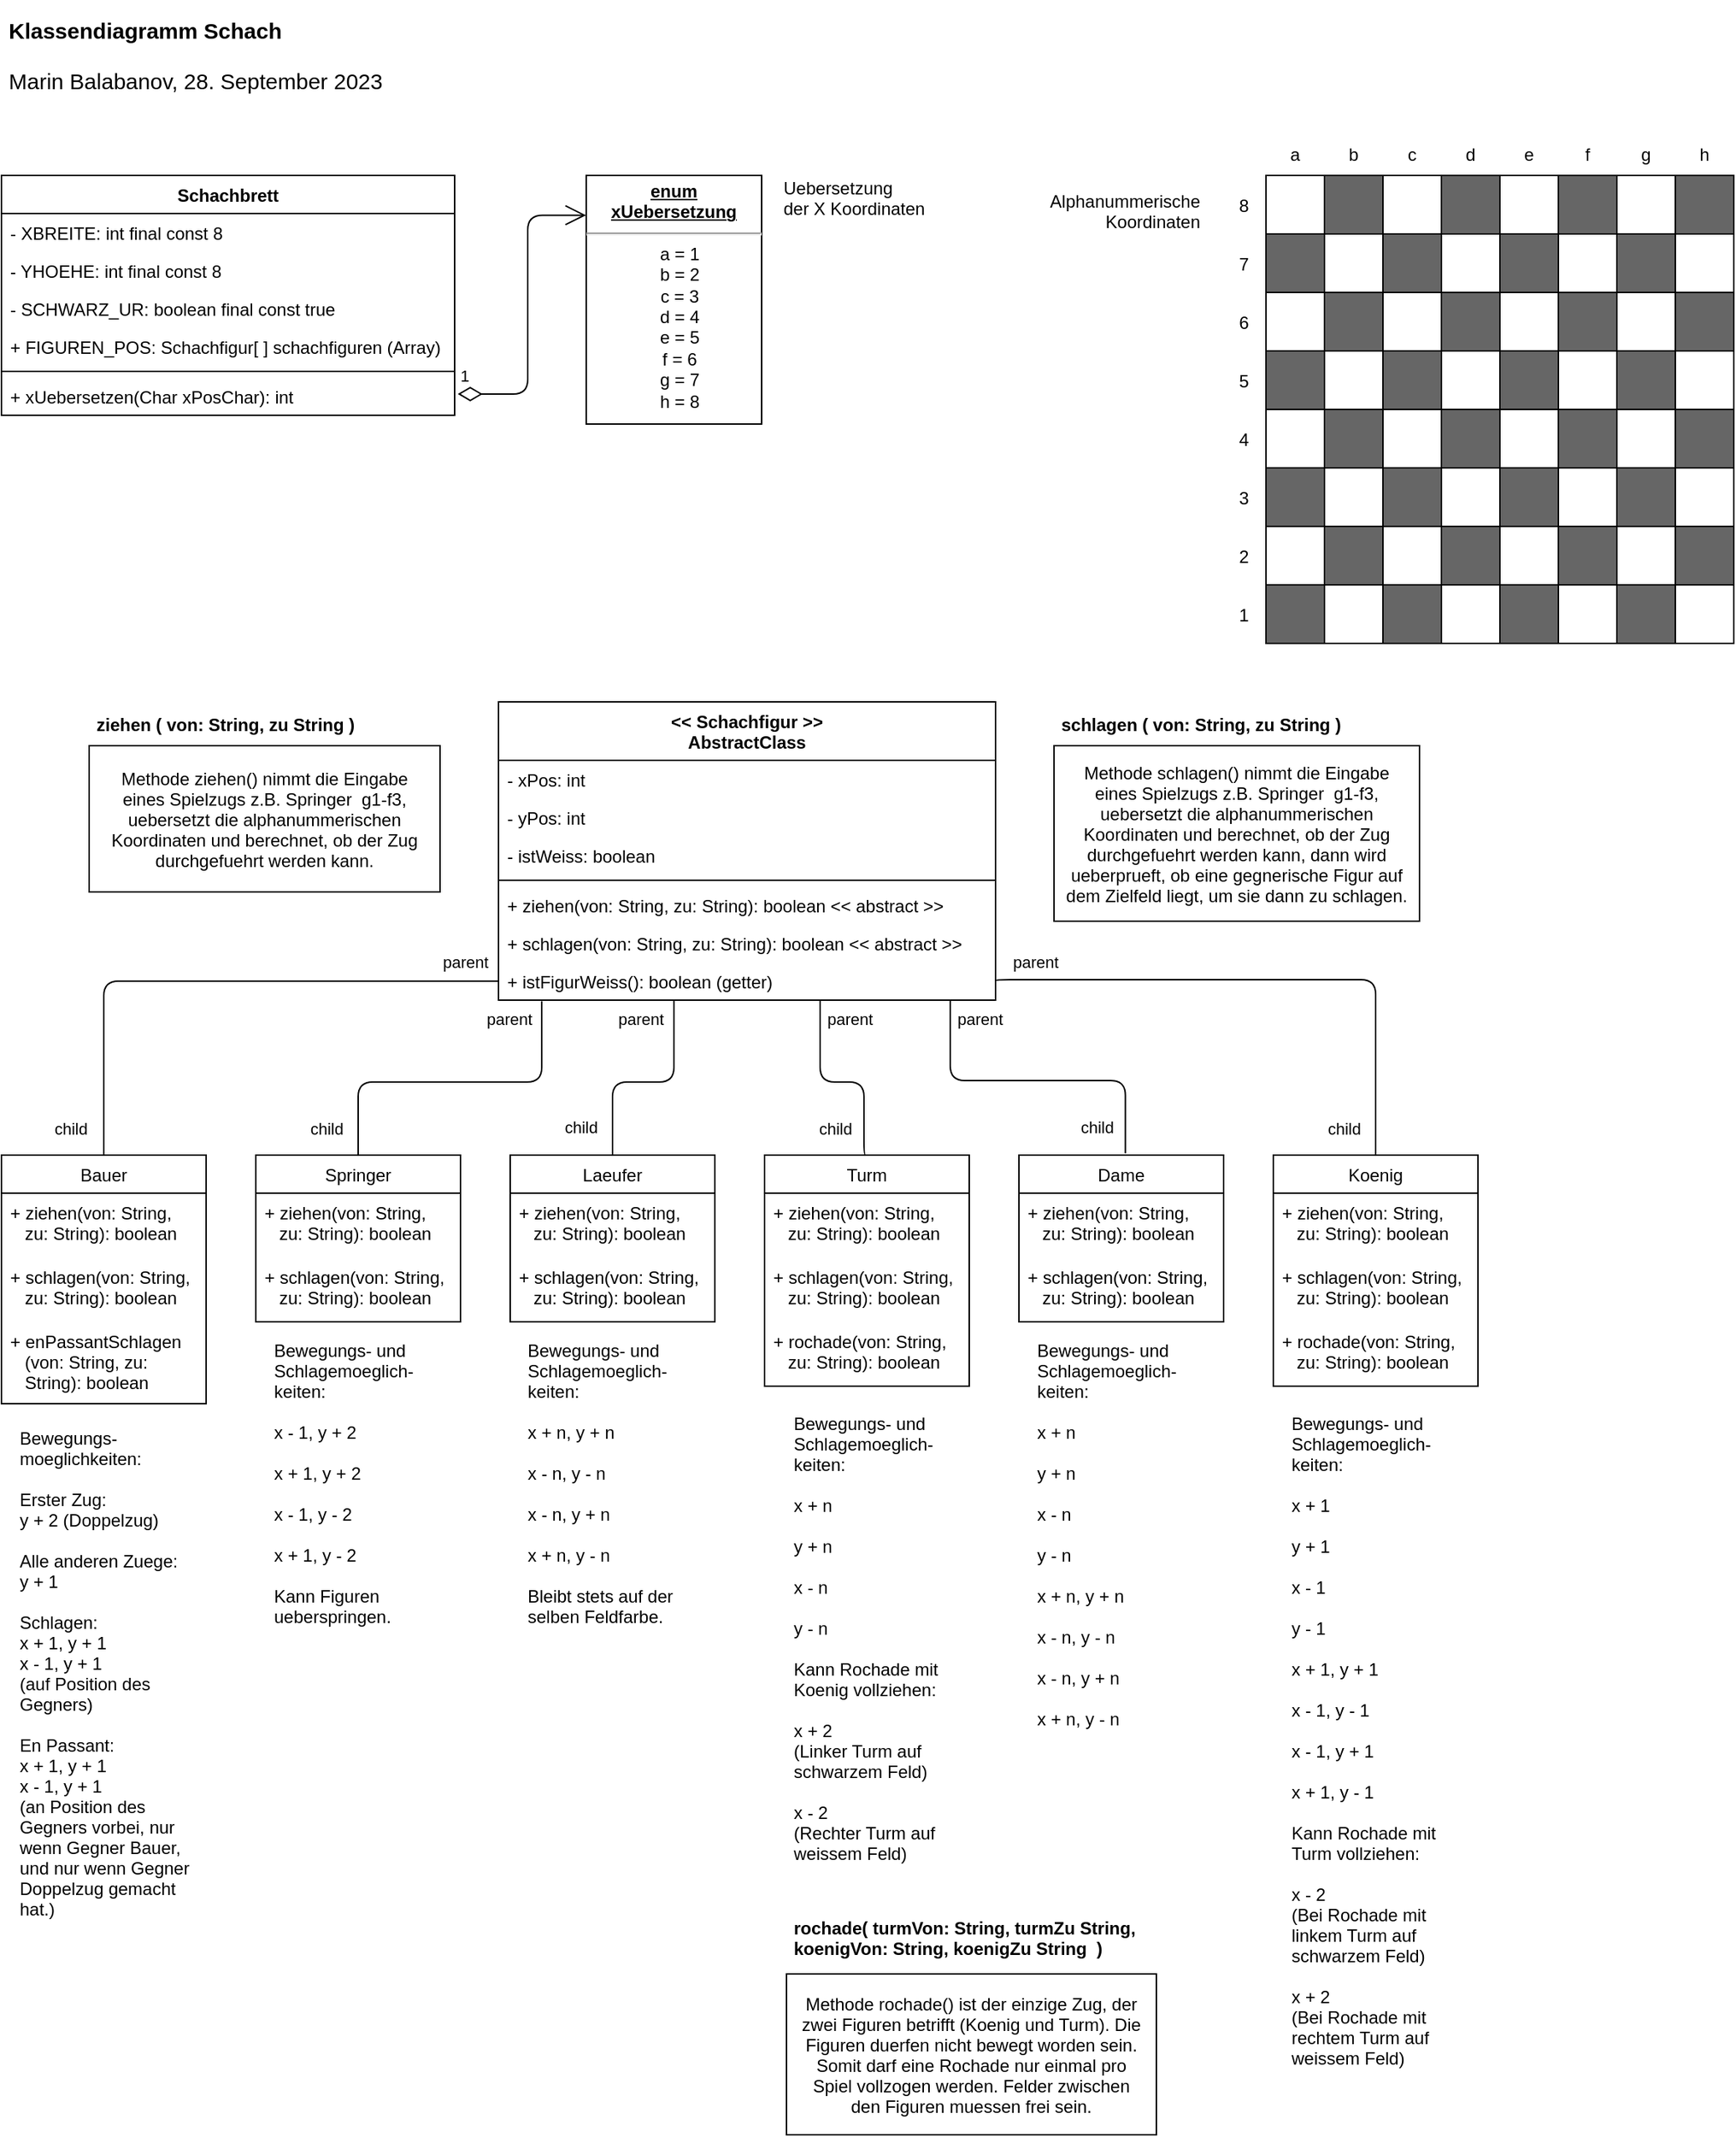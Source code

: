 <mxfile>
    <diagram id="LiiUiLmAXnGqsflsbKMH" name="Page-1">
        <mxGraphModel dx="637" dy="545" grid="1" gridSize="10" guides="1" tooltips="1" connect="1" arrows="1" fold="1" page="1" pageScale="1" pageWidth="850" pageHeight="1100" math="0" shadow="0">
            <root>
                <mxCell id="0"/>
                <mxCell id="1" parent="0"/>
                <mxCell id="6" value="&lt;&lt; Schachfigur &gt;&gt;&#10;AbstractClass" style="swimlane;fontStyle=1;align=center;verticalAlign=top;childLayout=stackLayout;horizontal=1;startSize=40;horizontalStack=0;resizeParent=1;resizeParentMax=0;resizeLast=0;collapsible=1;marginBottom=0;" vertex="1" parent="1">
                    <mxGeometry x="400" y="510" width="340" height="204" as="geometry"/>
                </mxCell>
                <mxCell id="7" value="- xPos: int" style="text;strokeColor=none;fillColor=none;align=left;verticalAlign=top;spacingLeft=4;spacingRight=4;overflow=hidden;rotatable=0;points=[[0,0.5],[1,0.5]];portConstraint=eastwest;" vertex="1" parent="6">
                    <mxGeometry y="40" width="340" height="26" as="geometry"/>
                </mxCell>
                <mxCell id="11" value="- yPos: int" style="text;strokeColor=none;fillColor=none;align=left;verticalAlign=top;spacingLeft=4;spacingRight=4;overflow=hidden;rotatable=0;points=[[0,0.5],[1,0.5]];portConstraint=eastwest;" vertex="1" parent="6">
                    <mxGeometry y="66" width="340" height="26" as="geometry"/>
                </mxCell>
                <mxCell id="13" value="- istWeiss: boolean" style="text;strokeColor=none;fillColor=none;align=left;verticalAlign=top;spacingLeft=4;spacingRight=4;overflow=hidden;rotatable=0;points=[[0,0.5],[1,0.5]];portConstraint=eastwest;" vertex="1" parent="6">
                    <mxGeometry y="92" width="340" height="26" as="geometry"/>
                </mxCell>
                <mxCell id="8" value="" style="line;strokeWidth=1;fillColor=none;align=left;verticalAlign=middle;spacingTop=-1;spacingLeft=3;spacingRight=3;rotatable=0;labelPosition=right;points=[];portConstraint=eastwest;strokeColor=inherit;" vertex="1" parent="6">
                    <mxGeometry y="118" width="340" height="8" as="geometry"/>
                </mxCell>
                <mxCell id="9" value="+ ziehen(von: String, zu: String): boolean &lt;&lt; abstract &gt;&gt;" style="text;strokeColor=none;fillColor=none;align=left;verticalAlign=top;spacingLeft=4;spacingRight=4;overflow=hidden;rotatable=0;points=[[0,0.5],[1,0.5]];portConstraint=eastwest;" vertex="1" parent="6">
                    <mxGeometry y="126" width="340" height="26" as="geometry"/>
                </mxCell>
                <mxCell id="178" value="+ schlagen(von: String, zu: String): boolean &lt;&lt; abstract &gt;&gt;" style="text;strokeColor=none;fillColor=none;align=left;verticalAlign=top;spacingLeft=4;spacingRight=4;overflow=hidden;rotatable=0;points=[[0,0.5],[1,0.5]];portConstraint=eastwest;" vertex="1" parent="6">
                    <mxGeometry y="152" width="340" height="26" as="geometry"/>
                </mxCell>
                <mxCell id="174" value="+ istFigurWeiss(): boolean (getter)" style="text;strokeColor=none;fillColor=none;align=left;verticalAlign=top;spacingLeft=4;spacingRight=4;overflow=hidden;rotatable=0;points=[[0,0.5],[1,0.5]];portConstraint=eastwest;" vertex="1" parent="6">
                    <mxGeometry y="178" width="340" height="26" as="geometry"/>
                </mxCell>
                <mxCell id="12" value="&lt;p style=&quot;margin: 4px 0px 0px; text-decoration: underline;&quot;&gt;&lt;b&gt;enum&lt;br&gt;xUebersetzung&lt;/b&gt;&lt;/p&gt;&lt;hr&gt;&lt;p style=&quot;margin:0px;margin-left:8px;&quot;&gt;a = 1&lt;br&gt;b = 2&lt;br&gt;c = 3&lt;/p&gt;&lt;p style=&quot;margin:0px;margin-left:8px;&quot;&gt;d = 4&lt;/p&gt;&lt;p style=&quot;margin:0px;margin-left:8px;&quot;&gt;e = 5&lt;/p&gt;&lt;p style=&quot;margin:0px;margin-left:8px;&quot;&gt;f = 6&lt;/p&gt;&lt;p style=&quot;margin:0px;margin-left:8px;&quot;&gt;g = 7&lt;/p&gt;&lt;p style=&quot;margin:0px;margin-left:8px;&quot;&gt;h = 8&lt;/p&gt;" style="verticalAlign=top;align=center;overflow=fill;fontSize=12;fontFamily=Helvetica;html=1;" vertex="1" parent="1">
                    <mxGeometry x="460" y="150" width="120" height="170" as="geometry"/>
                </mxCell>
                <mxCell id="14" value="1" style="endArrow=open;html=1;endSize=12;startArrow=diamondThin;startSize=14;startFill=0;edgeStyle=orthogonalEdgeStyle;align=left;verticalAlign=bottom;entryX=-0.001;entryY=0.16;entryDx=0;entryDy=0;entryPerimeter=0;exitX=1.007;exitY=0.442;exitDx=0;exitDy=0;exitPerimeter=0;" edge="1" parent="1" source="71" target="12">
                    <mxGeometry x="-1" y="3" relative="1" as="geometry">
                        <mxPoint x="380" y="300" as="sourcePoint"/>
                        <mxPoint x="500" y="200" as="targetPoint"/>
                        <Array as="points">
                            <mxPoint x="420" y="300"/>
                            <mxPoint x="420" y="177"/>
                        </Array>
                        <mxPoint as="offset"/>
                    </mxGeometry>
                </mxCell>
                <mxCell id="21" value="Bauer" style="swimlane;fontStyle=0;childLayout=stackLayout;horizontal=1;startSize=26;fillColor=none;horizontalStack=0;resizeParent=1;resizeParentMax=0;resizeLast=0;collapsible=1;marginBottom=0;flipH=1;" vertex="1" parent="1">
                    <mxGeometry x="60" y="820" width="140" height="170" as="geometry"/>
                </mxCell>
                <mxCell id="23" value="+ ziehen(von: String,&#10;   zu: String): boolean" style="text;strokeColor=none;fillColor=none;align=left;verticalAlign=top;spacingLeft=4;spacingRight=4;overflow=hidden;rotatable=0;points=[[0,0.5],[1,0.5]];portConstraint=eastwest;" vertex="1" parent="21">
                    <mxGeometry y="26" width="140" height="44" as="geometry"/>
                </mxCell>
                <mxCell id="185" value="+ schlagen(von: String,&#10;   zu: String): boolean" style="text;strokeColor=none;fillColor=none;align=left;verticalAlign=top;spacingLeft=4;spacingRight=4;overflow=hidden;rotatable=0;points=[[0,0.5],[1,0.5]];portConstraint=eastwest;" vertex="1" parent="21">
                    <mxGeometry y="70" width="140" height="44" as="geometry"/>
                </mxCell>
                <mxCell id="191" value="+ enPassantSchlagen&#10;   (von: String, zu:&#10;   String): boolean" style="text;strokeColor=none;fillColor=none;align=left;verticalAlign=top;spacingLeft=4;spacingRight=4;overflow=hidden;rotatable=0;points=[[0,0.5],[1,0.5]];portConstraint=eastwest;" vertex="1" parent="21">
                    <mxGeometry y="114" width="140" height="56" as="geometry"/>
                </mxCell>
                <mxCell id="25" value="Springer" style="swimlane;fontStyle=0;childLayout=stackLayout;horizontal=1;startSize=26;fillColor=none;horizontalStack=0;resizeParent=1;resizeParentMax=0;resizeLast=0;collapsible=1;marginBottom=0;flipH=1;" vertex="1" parent="1">
                    <mxGeometry x="234" y="820" width="140" height="114" as="geometry"/>
                </mxCell>
                <mxCell id="26" value="+ ziehen(von: String,&#10;   zu: String): boolean" style="text;strokeColor=none;fillColor=none;align=left;verticalAlign=top;spacingLeft=4;spacingRight=4;overflow=hidden;rotatable=0;points=[[0,0.5],[1,0.5]];portConstraint=eastwest;" vertex="1" parent="25">
                    <mxGeometry y="26" width="140" height="44" as="geometry"/>
                </mxCell>
                <mxCell id="184" value="+ schlagen(von: String,&#10;   zu: String): boolean" style="text;strokeColor=none;fillColor=none;align=left;verticalAlign=top;spacingLeft=4;spacingRight=4;overflow=hidden;rotatable=0;points=[[0,0.5],[1,0.5]];portConstraint=eastwest;" vertex="1" parent="25">
                    <mxGeometry y="70" width="140" height="44" as="geometry"/>
                </mxCell>
                <mxCell id="29" value="Laeufer" style="swimlane;fontStyle=0;childLayout=stackLayout;horizontal=1;startSize=26;fillColor=none;horizontalStack=0;resizeParent=1;resizeParentMax=0;resizeLast=0;collapsible=1;marginBottom=0;flipH=1;" vertex="1" parent="1">
                    <mxGeometry x="408" y="820" width="140" height="114" as="geometry"/>
                </mxCell>
                <mxCell id="30" value="+ ziehen(von: String,&#10;   zu: String): boolean" style="text;strokeColor=none;fillColor=none;align=left;verticalAlign=top;spacingLeft=4;spacingRight=4;overflow=hidden;rotatable=0;points=[[0,0.5],[1,0.5]];portConstraint=eastwest;" vertex="1" parent="29">
                    <mxGeometry y="26" width="140" height="44" as="geometry"/>
                </mxCell>
                <mxCell id="183" value="+ schlagen(von: String,&#10;   zu: String): boolean" style="text;strokeColor=none;fillColor=none;align=left;verticalAlign=top;spacingLeft=4;spacingRight=4;overflow=hidden;rotatable=0;points=[[0,0.5],[1,0.5]];portConstraint=eastwest;" vertex="1" parent="29">
                    <mxGeometry y="70" width="140" height="44" as="geometry"/>
                </mxCell>
                <mxCell id="33" value="Turm" style="swimlane;fontStyle=0;childLayout=stackLayout;horizontal=1;startSize=26;fillColor=none;horizontalStack=0;resizeParent=1;resizeParentMax=0;resizeLast=0;collapsible=1;marginBottom=0;flipH=1;" vertex="1" parent="1">
                    <mxGeometry x="582" y="820" width="140" height="158" as="geometry"/>
                </mxCell>
                <mxCell id="34" value="+ ziehen(von: String,&#10;   zu: String): boolean" style="text;strokeColor=none;fillColor=none;align=left;verticalAlign=top;spacingLeft=4;spacingRight=4;overflow=hidden;rotatable=0;points=[[0,0.5],[1,0.5]];portConstraint=eastwest;" vertex="1" parent="33">
                    <mxGeometry y="26" width="140" height="44" as="geometry"/>
                </mxCell>
                <mxCell id="179" value="+ schlagen(von: String,&#10;   zu: String): boolean" style="text;strokeColor=none;fillColor=none;align=left;verticalAlign=top;spacingLeft=4;spacingRight=4;overflow=hidden;rotatable=0;points=[[0,0.5],[1,0.5]];portConstraint=eastwest;" vertex="1" parent="33">
                    <mxGeometry y="70" width="140" height="44" as="geometry"/>
                </mxCell>
                <mxCell id="177" value="+ rochade(von: String,&#10;   zu: String): boolean" style="text;strokeColor=none;fillColor=none;align=left;verticalAlign=top;spacingLeft=4;spacingRight=4;overflow=hidden;rotatable=0;points=[[0,0.5],[1,0.5]];portConstraint=eastwest;" vertex="1" parent="33">
                    <mxGeometry y="114" width="140" height="44" as="geometry"/>
                </mxCell>
                <mxCell id="37" value="Dame" style="swimlane;fontStyle=0;childLayout=stackLayout;horizontal=1;startSize=26;fillColor=none;horizontalStack=0;resizeParent=1;resizeParentMax=0;resizeLast=0;collapsible=1;marginBottom=0;flipH=1;" vertex="1" parent="1">
                    <mxGeometry x="756" y="820" width="140" height="114" as="geometry"/>
                </mxCell>
                <mxCell id="38" value="+ ziehen(von: String,&#10;   zu: String): boolean" style="text;strokeColor=none;fillColor=none;align=left;verticalAlign=top;spacingLeft=4;spacingRight=4;overflow=hidden;rotatable=0;points=[[0,0.5],[1,0.5]];portConstraint=eastwest;" vertex="1" parent="37">
                    <mxGeometry y="26" width="140" height="44" as="geometry"/>
                </mxCell>
                <mxCell id="182" value="+ schlagen(von: String,&#10;   zu: String): boolean" style="text;strokeColor=none;fillColor=none;align=left;verticalAlign=top;spacingLeft=4;spacingRight=4;overflow=hidden;rotatable=0;points=[[0,0.5],[1,0.5]];portConstraint=eastwest;" vertex="1" parent="37">
                    <mxGeometry y="70" width="140" height="44" as="geometry"/>
                </mxCell>
                <mxCell id="41" value="Koenig" style="swimlane;fontStyle=0;childLayout=stackLayout;horizontal=1;startSize=26;fillColor=none;horizontalStack=0;resizeParent=1;resizeParentMax=0;resizeLast=0;collapsible=1;marginBottom=0;flipH=1;" vertex="1" parent="1">
                    <mxGeometry x="930" y="820" width="140" height="158" as="geometry"/>
                </mxCell>
                <mxCell id="42" value="+ ziehen(von: String,&#10;   zu: String): boolean" style="text;strokeColor=none;fillColor=none;align=left;verticalAlign=top;spacingLeft=4;spacingRight=4;overflow=hidden;rotatable=0;points=[[0,0.5],[1,0.5]];portConstraint=eastwest;" vertex="1" parent="41">
                    <mxGeometry y="26" width="140" height="44" as="geometry"/>
                </mxCell>
                <mxCell id="180" value="+ schlagen(von: String,&#10;   zu: String): boolean" style="text;strokeColor=none;fillColor=none;align=left;verticalAlign=top;spacingLeft=4;spacingRight=4;overflow=hidden;rotatable=0;points=[[0,0.5],[1,0.5]];portConstraint=eastwest;" vertex="1" parent="41">
                    <mxGeometry y="70" width="140" height="44" as="geometry"/>
                </mxCell>
                <mxCell id="181" value="+ rochade(von: String,&#10;   zu: String): boolean" style="text;strokeColor=none;fillColor=none;align=left;verticalAlign=top;spacingLeft=4;spacingRight=4;overflow=hidden;rotatable=0;points=[[0,0.5],[1,0.5]];portConstraint=eastwest;" vertex="1" parent="41">
                    <mxGeometry y="114" width="140" height="44" as="geometry"/>
                </mxCell>
                <mxCell id="45" value="" style="endArrow=none;html=1;edgeStyle=orthogonalEdgeStyle;entryX=0.5;entryY=0;entryDx=0;entryDy=0;exitX=0;exitY=0.5;exitDx=0;exitDy=0;" edge="1" parent="1" source="174" target="21">
                    <mxGeometry relative="1" as="geometry">
                        <mxPoint x="430" y="760" as="sourcePoint"/>
                        <mxPoint x="270" y="960" as="targetPoint"/>
                    </mxGeometry>
                </mxCell>
                <mxCell id="46" value="parent" style="edgeLabel;resizable=0;html=1;align=left;verticalAlign=bottom;" connectable="0" vertex="1" parent="45">
                    <mxGeometry x="-1" relative="1" as="geometry">
                        <mxPoint x="-40" y="-5" as="offset"/>
                    </mxGeometry>
                </mxCell>
                <mxCell id="47" value="child" style="edgeLabel;resizable=0;html=1;align=right;verticalAlign=bottom;" connectable="0" vertex="1" parent="45">
                    <mxGeometry x="1" relative="1" as="geometry">
                        <mxPoint x="-10" y="-10" as="offset"/>
                    </mxGeometry>
                </mxCell>
                <mxCell id="48" value="" style="endArrow=none;html=1;edgeStyle=orthogonalEdgeStyle;entryX=0.5;entryY=0;entryDx=0;entryDy=0;exitX=0.087;exitY=1.03;exitDx=0;exitDy=0;exitPerimeter=0;" edge="1" parent="1" source="174" target="25">
                    <mxGeometry relative="1" as="geometry">
                        <mxPoint x="430" y="740" as="sourcePoint"/>
                        <mxPoint x="280" y="790" as="targetPoint"/>
                        <Array as="points">
                            <mxPoint x="430" y="770"/>
                            <mxPoint x="304" y="770"/>
                        </Array>
                    </mxGeometry>
                </mxCell>
                <mxCell id="49" value="parent" style="edgeLabel;resizable=0;html=1;align=left;verticalAlign=bottom;" connectable="0" vertex="1" parent="48">
                    <mxGeometry x="-1" relative="1" as="geometry">
                        <mxPoint x="-40" y="21" as="offset"/>
                    </mxGeometry>
                </mxCell>
                <mxCell id="50" value="child" style="edgeLabel;resizable=0;html=1;align=right;verticalAlign=bottom;" connectable="0" vertex="1" parent="48">
                    <mxGeometry x="1" relative="1" as="geometry">
                        <mxPoint x="-10" y="-10" as="offset"/>
                    </mxGeometry>
                </mxCell>
                <mxCell id="51" value="" style="endArrow=none;html=1;edgeStyle=orthogonalEdgeStyle;entryX=0.5;entryY=0;entryDx=0;entryDy=0;exitX=0.353;exitY=1;exitDx=0;exitDy=0;exitPerimeter=0;" edge="1" parent="1" source="174" target="29">
                    <mxGeometry relative="1" as="geometry">
                        <mxPoint x="477.81" y="739.43" as="sourcePoint"/>
                        <mxPoint x="340" y="790" as="targetPoint"/>
                        <Array as="points">
                            <mxPoint x="520" y="770"/>
                            <mxPoint x="478" y="770"/>
                        </Array>
                    </mxGeometry>
                </mxCell>
                <mxCell id="52" value="parent" style="edgeLabel;resizable=0;html=1;align=left;verticalAlign=bottom;" connectable="0" vertex="1" parent="51">
                    <mxGeometry x="-1" relative="1" as="geometry">
                        <mxPoint x="-40" y="21" as="offset"/>
                    </mxGeometry>
                </mxCell>
                <mxCell id="53" value="child" style="edgeLabel;resizable=0;html=1;align=right;verticalAlign=bottom;" connectable="0" vertex="1" parent="51">
                    <mxGeometry x="1" relative="1" as="geometry">
                        <mxPoint x="-10" y="-10" as="offset"/>
                    </mxGeometry>
                </mxCell>
                <mxCell id="54" value="" style="endArrow=none;html=1;edgeStyle=orthogonalEdgeStyle;entryX=0.5;entryY=0;entryDx=0;entryDy=0;" edge="1" parent="1" source="174" target="33">
                    <mxGeometry relative="1" as="geometry">
                        <mxPoint x="620" y="740" as="sourcePoint"/>
                        <mxPoint x="610" y="788.57" as="targetPoint"/>
                        <Array as="points">
                            <mxPoint x="620" y="770"/>
                            <mxPoint x="650" y="770"/>
                            <mxPoint x="650" y="820"/>
                        </Array>
                    </mxGeometry>
                </mxCell>
                <mxCell id="55" value="parent" style="edgeLabel;resizable=0;html=1;align=left;verticalAlign=bottom;" connectable="0" vertex="1" parent="54">
                    <mxGeometry x="-1" relative="1" as="geometry">
                        <mxPoint x="3" y="21" as="offset"/>
                    </mxGeometry>
                </mxCell>
                <mxCell id="56" value="child" style="edgeLabel;resizable=0;html=1;align=right;verticalAlign=bottom;" connectable="0" vertex="1" parent="54">
                    <mxGeometry x="1" relative="1" as="geometry">
                        <mxPoint x="-10" y="-10" as="offset"/>
                    </mxGeometry>
                </mxCell>
                <mxCell id="60" value="" style="endArrow=none;html=1;edgeStyle=orthogonalEdgeStyle;entryX=0.5;entryY=0;entryDx=0;entryDy=0;exitX=1;exitY=0.5;exitDx=0;exitDy=0;" edge="1" parent="1" source="174" target="41">
                    <mxGeometry relative="1" as="geometry">
                        <mxPoint x="790.04" y="738.004" as="sourcePoint"/>
                        <mxPoint x="930" y="790" as="targetPoint"/>
                        <Array as="points">
                            <mxPoint x="1000" y="700"/>
                        </Array>
                    </mxGeometry>
                </mxCell>
                <mxCell id="61" value="parent" style="edgeLabel;resizable=0;html=1;align=left;verticalAlign=bottom;" connectable="0" vertex="1" parent="60">
                    <mxGeometry x="-1" relative="1" as="geometry">
                        <mxPoint x="10" y="-5" as="offset"/>
                    </mxGeometry>
                </mxCell>
                <mxCell id="62" value="child" style="edgeLabel;resizable=0;html=1;align=right;verticalAlign=bottom;" connectable="0" vertex="1" parent="60">
                    <mxGeometry x="1" relative="1" as="geometry">
                        <mxPoint x="-10" y="-10" as="offset"/>
                    </mxGeometry>
                </mxCell>
                <mxCell id="66" value="Uebersetzung&#10;der X Koordinaten" style="text;align=left;fontStyle=0;verticalAlign=middle;spacingLeft=3;spacingRight=3;strokeColor=none;rotatable=0;points=[[0,0.5],[1,0.5]];portConstraint=eastwest;" vertex="1" parent="1">
                    <mxGeometry x="590" y="150" width="125" height="30" as="geometry"/>
                </mxCell>
                <mxCell id="68" value="Schachbrett" style="swimlane;fontStyle=1;align=center;verticalAlign=top;childLayout=stackLayout;horizontal=1;startSize=26;horizontalStack=0;resizeParent=1;resizeParentMax=0;resizeLast=0;collapsible=1;marginBottom=0;" vertex="1" parent="1">
                    <mxGeometry x="60" y="150" width="310" height="164" as="geometry"/>
                </mxCell>
                <mxCell id="72" value="- XBREITE: int final const 8" style="text;strokeColor=none;fillColor=none;align=left;verticalAlign=top;spacingLeft=4;spacingRight=4;overflow=hidden;rotatable=0;points=[[0,0.5],[1,0.5]];portConstraint=eastwest;" vertex="1" parent="68">
                    <mxGeometry y="26" width="310" height="26" as="geometry"/>
                </mxCell>
                <mxCell id="69" value="- YHOEHE: int final const 8" style="text;strokeColor=none;fillColor=none;align=left;verticalAlign=top;spacingLeft=4;spacingRight=4;overflow=hidden;rotatable=0;points=[[0,0.5],[1,0.5]];portConstraint=eastwest;" vertex="1" parent="68">
                    <mxGeometry y="52" width="310" height="26" as="geometry"/>
                </mxCell>
                <mxCell id="74" value="- SCHWARZ_UR: boolean final const true" style="text;strokeColor=none;fillColor=none;align=left;verticalAlign=top;spacingLeft=4;spacingRight=4;overflow=hidden;rotatable=0;points=[[0,0.5],[1,0.5]];portConstraint=eastwest;" vertex="1" parent="68">
                    <mxGeometry y="78" width="310" height="26" as="geometry"/>
                </mxCell>
                <mxCell id="73" value="+ FIGUREN_POS: Schachfigur[ ] schachfiguren (Array)" style="text;strokeColor=none;fillColor=none;align=left;verticalAlign=top;spacingLeft=4;spacingRight=4;overflow=hidden;rotatable=0;points=[[0,0.5],[1,0.5]];portConstraint=eastwest;" vertex="1" parent="68">
                    <mxGeometry y="104" width="310" height="26" as="geometry"/>
                </mxCell>
                <mxCell id="70" value="" style="line;strokeWidth=1;fillColor=none;align=left;verticalAlign=middle;spacingTop=-1;spacingLeft=3;spacingRight=3;rotatable=0;labelPosition=right;points=[];portConstraint=eastwest;strokeColor=inherit;" vertex="1" parent="68">
                    <mxGeometry y="130" width="310" height="8" as="geometry"/>
                </mxCell>
                <mxCell id="71" value="+ xUebersetzen(Char xPosChar): int" style="text;strokeColor=none;fillColor=none;align=left;verticalAlign=top;spacingLeft=4;spacingRight=4;overflow=hidden;rotatable=0;points=[[0,0.5],[1,0.5]];portConstraint=eastwest;" vertex="1" parent="68">
                    <mxGeometry y="138" width="310" height="26" as="geometry"/>
                </mxCell>
                <mxCell id="76" value="" style="endArrow=none;html=1;edgeStyle=orthogonalEdgeStyle;entryX=0.48;entryY=-0.011;entryDx=0;entryDy=0;entryPerimeter=0;" edge="1" parent="1" source="174" target="37">
                    <mxGeometry relative="1" as="geometry">
                        <mxPoint x="709" y="720" as="sourcePoint"/>
                        <mxPoint x="724.98" y="819.41" as="targetPoint"/>
                        <Array as="points">
                            <mxPoint x="709" y="769"/>
                            <mxPoint x="829" y="769"/>
                        </Array>
                    </mxGeometry>
                </mxCell>
                <mxCell id="77" value="parent" style="edgeLabel;resizable=0;html=1;align=left;verticalAlign=bottom;" connectable="0" vertex="1" parent="76">
                    <mxGeometry x="-1" relative="1" as="geometry">
                        <mxPoint x="3" y="21" as="offset"/>
                    </mxGeometry>
                </mxCell>
                <mxCell id="78" value="child" style="edgeLabel;resizable=0;html=1;align=right;verticalAlign=bottom;" connectable="0" vertex="1" parent="76">
                    <mxGeometry x="1" relative="1" as="geometry">
                        <mxPoint x="-7" y="-9" as="offset"/>
                    </mxGeometry>
                </mxCell>
                <mxCell id="84" value="Bewegungs-&#10;moeglichkeiten:&#10;&#10;Erster Zug:&#10;y + 2 (Doppelzug)&#10;&#10;Alle anderen Zuege:&#10;y + 1&#10;&#10;Schlagen:&#10;x + 1, y + 1&#10;x - 1, y + 1&#10;(auf Position des&#10;Gegners)&#10;&#10;En Passant:&#10;x + 1, y + 1&#10;x - 1, y + 1&#10;(an Position des&#10;Gegners vorbei, nur&#10;wenn Gegner Bauer,&#10;und nur wenn Gegner&#10;Doppelzug gemacht&#10;hat.)" style="text;align=left;fontStyle=0;verticalAlign=top;spacingLeft=3;spacingRight=3;strokeColor=none;rotatable=0;points=[[0,0.5],[1,0.5]];portConstraint=eastwest;" vertex="1" parent="1">
                    <mxGeometry x="67.5" y="1000" width="132.5" height="350" as="geometry"/>
                </mxCell>
                <mxCell id="85" value="Methode ziehen() nimmt die Eingabe&#10;eines Spielzugs z.B. Springer  g1-f3,&#10;uebersetzt die alphanummerischen&#10;Koordinaten und berechnet, ob der Zug&#10;durchgefuehrt werden kann." style="text;align=center;fontStyle=0;verticalAlign=middle;spacingLeft=3;spacingRight=3;strokeColor=default;rotatable=0;points=[[0,0.5],[1,0.5]];portConstraint=eastwest;" vertex="1" parent="1">
                    <mxGeometry x="120" y="540" width="240" height="100" as="geometry"/>
                </mxCell>
                <mxCell id="86" value="Bewegungs- und&#10;Schlagemoeglich-&#10;keiten:&#10;&#10;x - 1, y + 2&#10;&#10;x + 1, y + 2&#10;&#10;x - 1, y - 2&#10;&#10;x + 1, y - 2&#10;&#10;Kann Figuren&#10;ueberspringen." style="text;align=left;fontStyle=0;verticalAlign=top;spacingLeft=3;spacingRight=3;strokeColor=none;rotatable=0;points=[[0,0.5],[1,0.5]];portConstraint=eastwest;" vertex="1" parent="1">
                    <mxGeometry x="241.5" y="940" width="125" height="210" as="geometry"/>
                </mxCell>
                <mxCell id="87" value="Bewegungs- und&#10;Schlagemoeglich-&#10;keiten:&#10;&#10;x + n, y + n&#10;&#10;x - n, y - n&#10;&#10;x - n, y + n&#10;&#10;x + n, y - n&#10;&#10;Bleibt stets auf der&#10;selben Feldfarbe." style="text;align=left;fontStyle=0;verticalAlign=top;spacingLeft=3;spacingRight=3;strokeColor=none;rotatable=0;points=[[0,0.5],[1,0.5]];portConstraint=eastwest;" vertex="1" parent="1">
                    <mxGeometry x="415" y="940" width="125" height="210" as="geometry"/>
                </mxCell>
                <mxCell id="88" value="Bewegungs- und&#10;Schlagemoeglich-&#10;keiten:&#10;&#10;x + n&#10;&#10;y + n&#10;&#10;x - n&#10;&#10;y - n&#10;&#10;Kann Rochade mit&#10;Koenig vollziehen:&#10;&#10;x + 2&#10;(Linker Turm auf&#10;schwarzem Feld)&#10;&#10;x - 2&#10;(Rechter Turm auf&#10;weissem Feld)" style="text;align=left;fontStyle=0;verticalAlign=top;spacingLeft=3;spacingRight=3;strokeColor=none;rotatable=0;points=[[0,0.5],[1,0.5]];portConstraint=eastwest;" vertex="1" parent="1">
                    <mxGeometry x="597" y="990" width="125" height="330" as="geometry"/>
                </mxCell>
                <mxCell id="89" value="Bewegungs- und&#10;Schlagemoeglich-&#10;keiten:&#10;&#10;x + n&#10;&#10;y + n&#10;&#10;x - n&#10;&#10;y - n&#10;&#10;x + n, y + n&#10;&#10;x - n, y - n&#10;&#10;x - n, y + n&#10;&#10;x + n, y - n" style="text;align=left;fontStyle=0;verticalAlign=top;spacingLeft=3;spacingRight=3;strokeColor=none;rotatable=0;points=[[0,0.5],[1,0.5]];portConstraint=eastwest;" vertex="1" parent="1">
                    <mxGeometry x="763.5" y="940" width="125" height="280" as="geometry"/>
                </mxCell>
                <mxCell id="90" value="Bewegungs- und&#10;Schlagemoeglich-&#10;keiten:&#10;&#10;x + 1&#10;&#10;y + 1&#10;&#10;x - 1&#10;&#10;y - 1&#10;&#10;x + 1, y + 1&#10;&#10;x - 1, y - 1&#10;&#10;x - 1, y + 1&#10;&#10;x + 1, y - 1&#10;&#10;Kann Rochade mit&#10;Turm vollziehen:&#10;&#10;x - 2&#10;(Bei Rochade mit&#10;linkem Turm auf&#10;schwarzem Feld)&#10;&#10;x + 2&#10;(Bei Rochade mit&#10;rechtem Turm auf&#10;weissem Feld)" style="text;align=left;fontStyle=0;verticalAlign=top;spacingLeft=3;spacingRight=3;strokeColor=none;rotatable=0;points=[[0,0.5],[1,0.5]];portConstraint=eastwest;" vertex="1" parent="1">
                    <mxGeometry x="937.5" y="990" width="125" height="470" as="geometry"/>
                </mxCell>
                <mxCell id="92" value="" style="whiteSpace=wrap;html=1;aspect=fixed;strokeColor=default;fillStyle=cross-hatch;fillColor=none;direction=south;" vertex="1" parent="1">
                    <mxGeometry x="925" y="150" width="40" height="40" as="geometry"/>
                </mxCell>
                <mxCell id="93" value="" style="whiteSpace=wrap;html=1;aspect=fixed;strokeColor=default;fillColor=#666666;direction=south;" vertex="1" parent="1">
                    <mxGeometry x="965" y="150" width="40" height="40" as="geometry"/>
                </mxCell>
                <mxCell id="94" value="" style="whiteSpace=wrap;html=1;aspect=fixed;strokeColor=default;fillStyle=cross-hatch;fillColor=none;direction=south;" vertex="1" parent="1">
                    <mxGeometry x="1005" y="150" width="40" height="40" as="geometry"/>
                </mxCell>
                <mxCell id="95" value="" style="whiteSpace=wrap;html=1;aspect=fixed;strokeColor=default;fillColor=#666666;direction=south;" vertex="1" parent="1">
                    <mxGeometry x="1045" y="150" width="40" height="40" as="geometry"/>
                </mxCell>
                <mxCell id="96" value="" style="whiteSpace=wrap;html=1;aspect=fixed;strokeColor=default;fillColor=none;direction=south;" vertex="1" parent="1">
                    <mxGeometry x="1085" y="150" width="40" height="40" as="geometry"/>
                </mxCell>
                <mxCell id="97" value="" style="whiteSpace=wrap;html=1;aspect=fixed;strokeColor=default;fillColor=#666666;direction=south;" vertex="1" parent="1">
                    <mxGeometry x="1125" y="150" width="40" height="40" as="geometry"/>
                </mxCell>
                <mxCell id="98" value="" style="whiteSpace=wrap;html=1;aspect=fixed;strokeColor=default;fillColor=none;direction=south;" vertex="1" parent="1">
                    <mxGeometry x="1165" y="150" width="40" height="40" as="geometry"/>
                </mxCell>
                <mxCell id="99" value="" style="whiteSpace=wrap;html=1;aspect=fixed;strokeColor=default;fillColor=#666666;direction=south;" vertex="1" parent="1">
                    <mxGeometry x="1205" y="150" width="40" height="40" as="geometry"/>
                </mxCell>
                <mxCell id="100" value="" style="whiteSpace=wrap;html=1;aspect=fixed;strokeColor=default;fillColor=#666666;direction=south;" vertex="1" parent="1">
                    <mxGeometry x="925" y="190" width="40" height="40" as="geometry"/>
                </mxCell>
                <mxCell id="101" value="" style="whiteSpace=wrap;html=1;aspect=fixed;strokeColor=default;fillStyle=cross-hatch;fillColor=none;direction=south;" vertex="1" parent="1">
                    <mxGeometry x="965" y="190" width="40" height="40" as="geometry"/>
                </mxCell>
                <mxCell id="102" value="" style="whiteSpace=wrap;html=1;aspect=fixed;strokeColor=default;fillColor=#666666;direction=south;" vertex="1" parent="1">
                    <mxGeometry x="1005" y="190" width="40" height="40" as="geometry"/>
                </mxCell>
                <mxCell id="103" value="" style="whiteSpace=wrap;html=1;aspect=fixed;strokeColor=default;fillStyle=cross-hatch;fillColor=none;direction=south;" vertex="1" parent="1">
                    <mxGeometry x="1045" y="190" width="40" height="40" as="geometry"/>
                </mxCell>
                <mxCell id="104" value="" style="whiteSpace=wrap;html=1;aspect=fixed;strokeColor=default;fillColor=#666666;direction=south;" vertex="1" parent="1">
                    <mxGeometry x="1085" y="190" width="40" height="40" as="geometry"/>
                </mxCell>
                <mxCell id="105" value="" style="whiteSpace=wrap;html=1;aspect=fixed;strokeColor=default;fillColor=none;direction=south;" vertex="1" parent="1">
                    <mxGeometry x="1125" y="190" width="40" height="40" as="geometry"/>
                </mxCell>
                <mxCell id="106" value="" style="whiteSpace=wrap;html=1;aspect=fixed;strokeColor=default;fillColor=#666666;direction=south;" vertex="1" parent="1">
                    <mxGeometry x="1165" y="190" width="40" height="40" as="geometry"/>
                </mxCell>
                <mxCell id="107" value="" style="whiteSpace=wrap;html=1;aspect=fixed;strokeColor=default;fillColor=none;direction=south;" vertex="1" parent="1">
                    <mxGeometry x="1205" y="190" width="40" height="40" as="geometry"/>
                </mxCell>
                <mxCell id="108" value="" style="whiteSpace=wrap;html=1;aspect=fixed;strokeColor=default;fillStyle=cross-hatch;fillColor=none;direction=south;" vertex="1" parent="1">
                    <mxGeometry x="925" y="230" width="40" height="40" as="geometry"/>
                </mxCell>
                <mxCell id="109" value="" style="whiteSpace=wrap;html=1;aspect=fixed;strokeColor=default;fillColor=#666666;direction=south;" vertex="1" parent="1">
                    <mxGeometry x="965" y="230" width="40" height="40" as="geometry"/>
                </mxCell>
                <mxCell id="110" value="" style="whiteSpace=wrap;html=1;aspect=fixed;strokeColor=default;fillStyle=cross-hatch;fillColor=none;direction=south;" vertex="1" parent="1">
                    <mxGeometry x="1005" y="230" width="40" height="40" as="geometry"/>
                </mxCell>
                <mxCell id="111" value="" style="whiteSpace=wrap;html=1;aspect=fixed;strokeColor=default;fillColor=#666666;direction=south;" vertex="1" parent="1">
                    <mxGeometry x="1045" y="230" width="40" height="40" as="geometry"/>
                </mxCell>
                <mxCell id="112" value="" style="whiteSpace=wrap;html=1;aspect=fixed;strokeColor=default;fillColor=none;direction=south;" vertex="1" parent="1">
                    <mxGeometry x="1085" y="230" width="40" height="40" as="geometry"/>
                </mxCell>
                <mxCell id="113" value="" style="whiteSpace=wrap;html=1;aspect=fixed;strokeColor=default;fillColor=#666666;direction=south;" vertex="1" parent="1">
                    <mxGeometry x="1125" y="230" width="40" height="40" as="geometry"/>
                </mxCell>
                <mxCell id="114" value="" style="whiteSpace=wrap;html=1;aspect=fixed;strokeColor=default;fillColor=none;direction=south;" vertex="1" parent="1">
                    <mxGeometry x="1165" y="230" width="40" height="40" as="geometry"/>
                </mxCell>
                <mxCell id="115" value="" style="whiteSpace=wrap;html=1;aspect=fixed;strokeColor=default;fillColor=#666666;direction=south;" vertex="1" parent="1">
                    <mxGeometry x="1205" y="230" width="40" height="40" as="geometry"/>
                </mxCell>
                <mxCell id="116" value="" style="whiteSpace=wrap;html=1;aspect=fixed;strokeColor=default;fillColor=#666666;direction=south;" vertex="1" parent="1">
                    <mxGeometry x="925" y="270" width="40" height="40" as="geometry"/>
                </mxCell>
                <mxCell id="117" value="" style="whiteSpace=wrap;html=1;aspect=fixed;strokeColor=default;fillStyle=cross-hatch;fillColor=none;direction=south;" vertex="1" parent="1">
                    <mxGeometry x="965" y="270" width="40" height="40" as="geometry"/>
                </mxCell>
                <mxCell id="118" value="" style="whiteSpace=wrap;html=1;aspect=fixed;strokeColor=default;fillColor=#666666;direction=south;" vertex="1" parent="1">
                    <mxGeometry x="1005" y="270" width="40" height="40" as="geometry"/>
                </mxCell>
                <mxCell id="119" value="" style="whiteSpace=wrap;html=1;aspect=fixed;strokeColor=default;fillColor=none;direction=south;" vertex="1" parent="1">
                    <mxGeometry x="1045" y="270" width="40" height="40" as="geometry"/>
                </mxCell>
                <mxCell id="120" value="" style="whiteSpace=wrap;html=1;aspect=fixed;strokeColor=default;fillColor=#666666;direction=south;" vertex="1" parent="1">
                    <mxGeometry x="1085" y="270" width="40" height="40" as="geometry"/>
                </mxCell>
                <mxCell id="121" value="" style="whiteSpace=wrap;html=1;aspect=fixed;strokeColor=default;fillColor=none;direction=south;" vertex="1" parent="1">
                    <mxGeometry x="1125" y="270" width="40" height="40" as="geometry"/>
                </mxCell>
                <mxCell id="122" value="" style="whiteSpace=wrap;html=1;aspect=fixed;strokeColor=default;fillColor=#666666;direction=south;" vertex="1" parent="1">
                    <mxGeometry x="1165" y="270" width="40" height="40" as="geometry"/>
                </mxCell>
                <mxCell id="123" value="" style="whiteSpace=wrap;html=1;aspect=fixed;strokeColor=default;fillColor=none;direction=south;" vertex="1" parent="1">
                    <mxGeometry x="1205" y="270" width="40" height="40" as="geometry"/>
                </mxCell>
                <mxCell id="124" value="" style="whiteSpace=wrap;html=1;aspect=fixed;strokeColor=default;fillStyle=cross-hatch;fillColor=none;direction=south;" vertex="1" parent="1">
                    <mxGeometry x="925" y="310" width="40" height="40" as="geometry"/>
                </mxCell>
                <mxCell id="125" value="" style="whiteSpace=wrap;html=1;aspect=fixed;strokeColor=default;fillColor=#666666;direction=south;" vertex="1" parent="1">
                    <mxGeometry x="965" y="310" width="40" height="40" as="geometry"/>
                </mxCell>
                <mxCell id="126" value="" style="whiteSpace=wrap;html=1;aspect=fixed;strokeColor=default;fillColor=none;direction=south;" vertex="1" parent="1">
                    <mxGeometry x="1005" y="310" width="40" height="40" as="geometry"/>
                </mxCell>
                <mxCell id="127" value="" style="whiteSpace=wrap;html=1;aspect=fixed;strokeColor=default;fillColor=#666666;direction=south;" vertex="1" parent="1">
                    <mxGeometry x="1045" y="310" width="40" height="40" as="geometry"/>
                </mxCell>
                <mxCell id="128" value="" style="whiteSpace=wrap;html=1;aspect=fixed;strokeColor=default;fillColor=none;direction=south;" vertex="1" parent="1">
                    <mxGeometry x="1085" y="310" width="40" height="40" as="geometry"/>
                </mxCell>
                <mxCell id="129" value="" style="whiteSpace=wrap;html=1;aspect=fixed;strokeColor=default;fillColor=#666666;direction=south;" vertex="1" parent="1">
                    <mxGeometry x="1125" y="310" width="40" height="40" as="geometry"/>
                </mxCell>
                <mxCell id="130" value="" style="whiteSpace=wrap;html=1;aspect=fixed;strokeColor=default;fillColor=none;direction=south;" vertex="1" parent="1">
                    <mxGeometry x="1165" y="310" width="40" height="40" as="geometry"/>
                </mxCell>
                <mxCell id="131" value="" style="whiteSpace=wrap;html=1;aspect=fixed;strokeColor=default;fillColor=#666666;direction=south;" vertex="1" parent="1">
                    <mxGeometry x="1205" y="310" width="40" height="40" as="geometry"/>
                </mxCell>
                <mxCell id="132" value="" style="whiteSpace=wrap;html=1;aspect=fixed;strokeColor=default;fillColor=#666666;direction=south;" vertex="1" parent="1">
                    <mxGeometry x="925" y="350" width="40" height="40" as="geometry"/>
                </mxCell>
                <mxCell id="133" value="" style="whiteSpace=wrap;html=1;aspect=fixed;strokeColor=default;fillStyle=cross-hatch;fillColor=none;direction=south;" vertex="1" parent="1">
                    <mxGeometry x="965" y="350" width="40" height="40" as="geometry"/>
                </mxCell>
                <mxCell id="134" value="" style="whiteSpace=wrap;html=1;aspect=fixed;strokeColor=default;fillColor=#666666;direction=south;" vertex="1" parent="1">
                    <mxGeometry x="1005" y="350" width="40" height="40" as="geometry"/>
                </mxCell>
                <mxCell id="135" value="" style="whiteSpace=wrap;html=1;aspect=fixed;strokeColor=default;fillColor=none;direction=south;" vertex="1" parent="1">
                    <mxGeometry x="1045" y="350" width="40" height="40" as="geometry"/>
                </mxCell>
                <mxCell id="136" value="" style="whiteSpace=wrap;html=1;aspect=fixed;strokeColor=default;fillColor=#666666;direction=south;" vertex="1" parent="1">
                    <mxGeometry x="1085" y="350" width="40" height="40" as="geometry"/>
                </mxCell>
                <mxCell id="137" value="" style="whiteSpace=wrap;html=1;aspect=fixed;strokeColor=default;fillColor=none;direction=south;" vertex="1" parent="1">
                    <mxGeometry x="1125" y="350" width="40" height="40" as="geometry"/>
                </mxCell>
                <mxCell id="138" value="" style="whiteSpace=wrap;html=1;aspect=fixed;strokeColor=default;fillColor=#666666;direction=south;" vertex="1" parent="1">
                    <mxGeometry x="1165" y="350" width="40" height="40" as="geometry"/>
                </mxCell>
                <mxCell id="139" value="" style="whiteSpace=wrap;html=1;aspect=fixed;strokeColor=default;fillColor=none;direction=south;" vertex="1" parent="1">
                    <mxGeometry x="1205" y="350" width="40" height="40" as="geometry"/>
                </mxCell>
                <mxCell id="140" value="" style="whiteSpace=wrap;html=1;aspect=fixed;strokeColor=default;fillStyle=cross-hatch;fillColor=none;direction=south;" vertex="1" parent="1">
                    <mxGeometry x="925" y="390" width="40" height="40" as="geometry"/>
                </mxCell>
                <mxCell id="141" value="" style="whiteSpace=wrap;html=1;aspect=fixed;strokeColor=default;fillColor=#666666;direction=south;" vertex="1" parent="1">
                    <mxGeometry x="965" y="390" width="40" height="40" as="geometry"/>
                </mxCell>
                <mxCell id="142" value="" style="whiteSpace=wrap;html=1;aspect=fixed;strokeColor=default;fillStyle=cross-hatch;fillColor=none;direction=south;" vertex="1" parent="1">
                    <mxGeometry x="1005" y="390" width="40" height="40" as="geometry"/>
                </mxCell>
                <mxCell id="143" value="" style="whiteSpace=wrap;html=1;aspect=fixed;strokeColor=default;fillColor=#666666;direction=south;" vertex="1" parent="1">
                    <mxGeometry x="1045" y="390" width="40" height="40" as="geometry"/>
                </mxCell>
                <mxCell id="144" value="" style="whiteSpace=wrap;html=1;aspect=fixed;strokeColor=default;fillColor=none;direction=south;" vertex="1" parent="1">
                    <mxGeometry x="1085" y="390" width="40" height="40" as="geometry"/>
                </mxCell>
                <mxCell id="145" value="" style="whiteSpace=wrap;html=1;aspect=fixed;strokeColor=default;fillColor=#666666;direction=south;" vertex="1" parent="1">
                    <mxGeometry x="1125" y="390" width="40" height="40" as="geometry"/>
                </mxCell>
                <mxCell id="146" value="" style="whiteSpace=wrap;html=1;aspect=fixed;strokeColor=default;fillColor=none;direction=south;" vertex="1" parent="1">
                    <mxGeometry x="1165" y="390" width="40" height="40" as="geometry"/>
                </mxCell>
                <mxCell id="147" value="" style="whiteSpace=wrap;html=1;aspect=fixed;strokeColor=default;fillColor=#666666;direction=south;" vertex="1" parent="1">
                    <mxGeometry x="1205" y="390" width="40" height="40" as="geometry"/>
                </mxCell>
                <mxCell id="148" value="" style="whiteSpace=wrap;html=1;aspect=fixed;strokeColor=default;fillColor=#666666;direction=south;" vertex="1" parent="1">
                    <mxGeometry x="925" y="430" width="40" height="40" as="geometry"/>
                </mxCell>
                <mxCell id="149" value="" style="whiteSpace=wrap;html=1;aspect=fixed;strokeColor=default;fillStyle=cross-hatch;fillColor=none;direction=south;" vertex="1" parent="1">
                    <mxGeometry x="965" y="430" width="40" height="40" as="geometry"/>
                </mxCell>
                <mxCell id="150" value="" style="whiteSpace=wrap;html=1;aspect=fixed;strokeColor=default;fillColor=#666666;direction=south;" vertex="1" parent="1">
                    <mxGeometry x="1005" y="430" width="40" height="40" as="geometry"/>
                </mxCell>
                <mxCell id="151" value="" style="whiteSpace=wrap;html=1;aspect=fixed;strokeColor=default;fillColor=none;direction=south;" vertex="1" parent="1">
                    <mxGeometry x="1045" y="430" width="40" height="40" as="geometry"/>
                </mxCell>
                <mxCell id="152" value="" style="whiteSpace=wrap;html=1;aspect=fixed;strokeColor=default;fillColor=#666666;direction=south;" vertex="1" parent="1">
                    <mxGeometry x="1085" y="430" width="40" height="40" as="geometry"/>
                </mxCell>
                <mxCell id="153" value="" style="whiteSpace=wrap;html=1;aspect=fixed;strokeColor=default;fillColor=none;direction=south;" vertex="1" parent="1">
                    <mxGeometry x="1125" y="430" width="40" height="40" as="geometry"/>
                </mxCell>
                <mxCell id="154" value="" style="whiteSpace=wrap;html=1;aspect=fixed;strokeColor=default;fillColor=#666666;direction=south;" vertex="1" parent="1">
                    <mxGeometry x="1165" y="430" width="40" height="40" as="geometry"/>
                </mxCell>
                <mxCell id="155" value="" style="whiteSpace=wrap;html=1;aspect=fixed;strokeColor=default;fillColor=none;direction=south;" vertex="1" parent="1">
                    <mxGeometry x="1205" y="430" width="40" height="40" as="geometry"/>
                </mxCell>
                <mxCell id="156" value="a" style="text;align=center;fontStyle=0;verticalAlign=middle;spacingLeft=3;spacingRight=3;strokeColor=none;rotatable=0;points=[[0,0.5],[1,0.5]];portConstraint=eastwest;direction=south;" vertex="1" parent="1">
                    <mxGeometry x="930" y="115" width="30" height="40" as="geometry"/>
                </mxCell>
                <mxCell id="157" value="b" style="text;align=center;fontStyle=0;verticalAlign=middle;spacingLeft=3;spacingRight=3;strokeColor=none;rotatable=0;points=[[0,0.5],[1,0.5]];portConstraint=eastwest;direction=south;" vertex="1" parent="1">
                    <mxGeometry x="970" y="115" width="30" height="40" as="geometry"/>
                </mxCell>
                <mxCell id="158" value="c" style="text;align=center;fontStyle=0;verticalAlign=middle;spacingLeft=3;spacingRight=3;strokeColor=none;rotatable=0;points=[[0,0.5],[1,0.5]];portConstraint=eastwest;direction=south;" vertex="1" parent="1">
                    <mxGeometry x="1010" y="115" width="30" height="40" as="geometry"/>
                </mxCell>
                <mxCell id="159" value="d" style="text;align=center;fontStyle=0;verticalAlign=middle;spacingLeft=3;spacingRight=3;strokeColor=none;rotatable=0;points=[[0,0.5],[1,0.5]];portConstraint=eastwest;direction=south;" vertex="1" parent="1">
                    <mxGeometry x="1050" y="115" width="30" height="40" as="geometry"/>
                </mxCell>
                <mxCell id="160" value="e" style="text;align=center;fontStyle=0;verticalAlign=middle;spacingLeft=3;spacingRight=3;strokeColor=none;rotatable=0;points=[[0,0.5],[1,0.5]];portConstraint=eastwest;direction=south;" vertex="1" parent="1">
                    <mxGeometry x="1090" y="115" width="30" height="40" as="geometry"/>
                </mxCell>
                <mxCell id="161" value="f" style="text;align=center;fontStyle=0;verticalAlign=middle;spacingLeft=3;spacingRight=3;strokeColor=none;rotatable=0;points=[[0,0.5],[1,0.5]];portConstraint=eastwest;direction=south;" vertex="1" parent="1">
                    <mxGeometry x="1130" y="115" width="30" height="40" as="geometry"/>
                </mxCell>
                <mxCell id="162" value="g" style="text;align=center;fontStyle=0;verticalAlign=middle;spacingLeft=3;spacingRight=3;strokeColor=none;rotatable=0;points=[[0,0.5],[1,0.5]];portConstraint=eastwest;direction=south;" vertex="1" parent="1">
                    <mxGeometry x="1170" y="115" width="30" height="40" as="geometry"/>
                </mxCell>
                <mxCell id="163" value="h" style="text;align=center;fontStyle=0;verticalAlign=middle;spacingLeft=3;spacingRight=3;strokeColor=none;rotatable=0;points=[[0,0.5],[1,0.5]];portConstraint=eastwest;direction=south;" vertex="1" parent="1">
                    <mxGeometry x="1210" y="115" width="30" height="40" as="geometry"/>
                </mxCell>
                <mxCell id="164" value="8" style="text;align=center;fontStyle=0;verticalAlign=middle;spacingLeft=3;spacingRight=3;strokeColor=none;rotatable=0;points=[[0,0.5],[1,0.5]];portConstraint=eastwest;direction=south;" vertex="1" parent="1">
                    <mxGeometry x="890" y="155" width="40" height="30" as="geometry"/>
                </mxCell>
                <mxCell id="165" value="7" style="text;align=center;fontStyle=0;verticalAlign=middle;spacingLeft=3;spacingRight=3;strokeColor=none;rotatable=0;points=[[0,0.5],[1,0.5]];portConstraint=eastwest;direction=south;" vertex="1" parent="1">
                    <mxGeometry x="890" y="195" width="40" height="30" as="geometry"/>
                </mxCell>
                <mxCell id="166" value="6" style="text;align=center;fontStyle=0;verticalAlign=middle;spacingLeft=3;spacingRight=3;strokeColor=none;rotatable=0;points=[[0,0.5],[1,0.5]];portConstraint=eastwest;direction=south;" vertex="1" parent="1">
                    <mxGeometry x="890" y="235" width="40" height="30" as="geometry"/>
                </mxCell>
                <mxCell id="167" value="5" style="text;align=center;fontStyle=0;verticalAlign=middle;spacingLeft=3;spacingRight=3;strokeColor=none;rotatable=0;points=[[0,0.5],[1,0.5]];portConstraint=eastwest;direction=south;" vertex="1" parent="1">
                    <mxGeometry x="890" y="275" width="40" height="30" as="geometry"/>
                </mxCell>
                <mxCell id="168" value="4" style="text;align=center;fontStyle=0;verticalAlign=middle;spacingLeft=3;spacingRight=3;strokeColor=none;rotatable=0;points=[[0,0.5],[1,0.5]];portConstraint=eastwest;direction=south;" vertex="1" parent="1">
                    <mxGeometry x="890" y="315" width="40" height="30" as="geometry"/>
                </mxCell>
                <mxCell id="169" value="3" style="text;align=center;fontStyle=0;verticalAlign=middle;spacingLeft=3;spacingRight=3;strokeColor=none;rotatable=0;points=[[0,0.5],[1,0.5]];portConstraint=eastwest;direction=south;" vertex="1" parent="1">
                    <mxGeometry x="890" y="355" width="40" height="30" as="geometry"/>
                </mxCell>
                <mxCell id="170" value="2" style="text;align=center;fontStyle=0;verticalAlign=middle;spacingLeft=3;spacingRight=3;strokeColor=none;rotatable=0;points=[[0,0.5],[1,0.5]];portConstraint=eastwest;direction=south;" vertex="1" parent="1">
                    <mxGeometry x="890" y="395" width="40" height="30" as="geometry"/>
                </mxCell>
                <mxCell id="171" value="1" style="text;align=center;fontStyle=0;verticalAlign=middle;spacingLeft=3;spacingRight=3;strokeColor=none;rotatable=0;points=[[0,0.5],[1,0.5]];portConstraint=eastwest;direction=south;" vertex="1" parent="1">
                    <mxGeometry x="890" y="435" width="40" height="30" as="geometry"/>
                </mxCell>
                <mxCell id="172" value="Alphanummerische&#10;Koordinaten" style="text;align=right;fontStyle=0;verticalAlign=middle;spacingLeft=3;spacingRight=3;strokeColor=none;rotatable=0;points=[[0,0.5],[1,0.5]];portConstraint=eastwest;" vertex="1" parent="1">
                    <mxGeometry x="760" y="159" width="125" height="30" as="geometry"/>
                </mxCell>
                <mxCell id="173" value="Klassendiagramm Schach" style="text;align=left;fontStyle=1;verticalAlign=middle;spacingLeft=3;spacingRight=3;strokeColor=none;rotatable=0;points=[[0,0.5],[1,0.5]];portConstraint=eastwest;fontSize=15;" vertex="1" parent="1">
                    <mxGeometry x="60" y="30" width="290" height="40" as="geometry"/>
                </mxCell>
                <mxCell id="175" value="Marin Balabanov, 28. September 2023" style="text;html=1;strokeColor=none;fillColor=none;align=left;verticalAlign=middle;whiteSpace=wrap;rounded=0;fillStyle=cross-hatch;fontSize=15;" vertex="1" parent="1">
                    <mxGeometry x="63" y="70" width="280" height="30" as="geometry"/>
                </mxCell>
                <mxCell id="186" value="Methode schlagen() nimmt die Eingabe&#10;eines Spielzugs z.B. Springer  g1-f3,&#10;uebersetzt die alphanummerischen&#10;Koordinaten und berechnet, ob der Zug&#10;durchgefuehrt werden kann, dann wird&#10;ueberprueft, ob eine gegnerische Figur auf&#10;dem Zielfeld liegt, um sie dann zu schlagen." style="text;align=center;fontStyle=0;verticalAlign=middle;spacingLeft=3;spacingRight=3;strokeColor=default;rotatable=0;points=[[0,0.5],[1,0.5]];portConstraint=eastwest;" vertex="1" parent="1">
                    <mxGeometry x="780" y="540" width="250" height="120" as="geometry"/>
                </mxCell>
                <mxCell id="187" value="ziehen ( von: String, zu String )" style="text;align=left;fontStyle=1;verticalAlign=middle;spacingLeft=3;spacingRight=3;strokeColor=none;rotatable=0;points=[[0,0.5],[1,0.5]];portConstraint=eastwest;" vertex="1" parent="1">
                    <mxGeometry x="120" y="510" width="180" height="30" as="geometry"/>
                </mxCell>
                <mxCell id="188" value="schlagen ( von: String, zu String )" style="text;align=left;fontStyle=1;verticalAlign=middle;spacingLeft=3;spacingRight=3;strokeColor=none;rotatable=0;points=[[0,0.5],[1,0.5]];portConstraint=eastwest;" vertex="1" parent="1">
                    <mxGeometry x="780" y="510" width="180" height="30" as="geometry"/>
                </mxCell>
                <mxCell id="189" value="Methode rochade() ist der einzige Zug, der&#10;zwei Figuren betrifft (Koenig und Turm). Die&#10;Figuren duerfen nicht bewegt worden sein.&#10;Somit darf eine Rochade nur einmal pro&#10;Spiel vollzogen werden. Felder zwischen&#10;den Figuren muessen frei sein." style="text;align=center;fontStyle=0;verticalAlign=middle;spacingLeft=3;spacingRight=3;strokeColor=default;rotatable=0;points=[[0,0.5],[1,0.5]];portConstraint=eastwest;" vertex="1" parent="1">
                    <mxGeometry x="597" y="1380" width="253" height="110" as="geometry"/>
                </mxCell>
                <mxCell id="190" value="rochade( turmVon: String, turmZu String,&#10;koenigVon: String, koenigZu String  )" style="text;align=left;fontStyle=1;verticalAlign=middle;spacingLeft=3;spacingRight=3;strokeColor=none;rotatable=0;points=[[0,0.5],[1,0.5]];portConstraint=eastwest;" vertex="1" parent="1">
                    <mxGeometry x="597" y="1340" width="243" height="30" as="geometry"/>
                </mxCell>
            </root>
        </mxGraphModel>
    </diagram>
</mxfile>